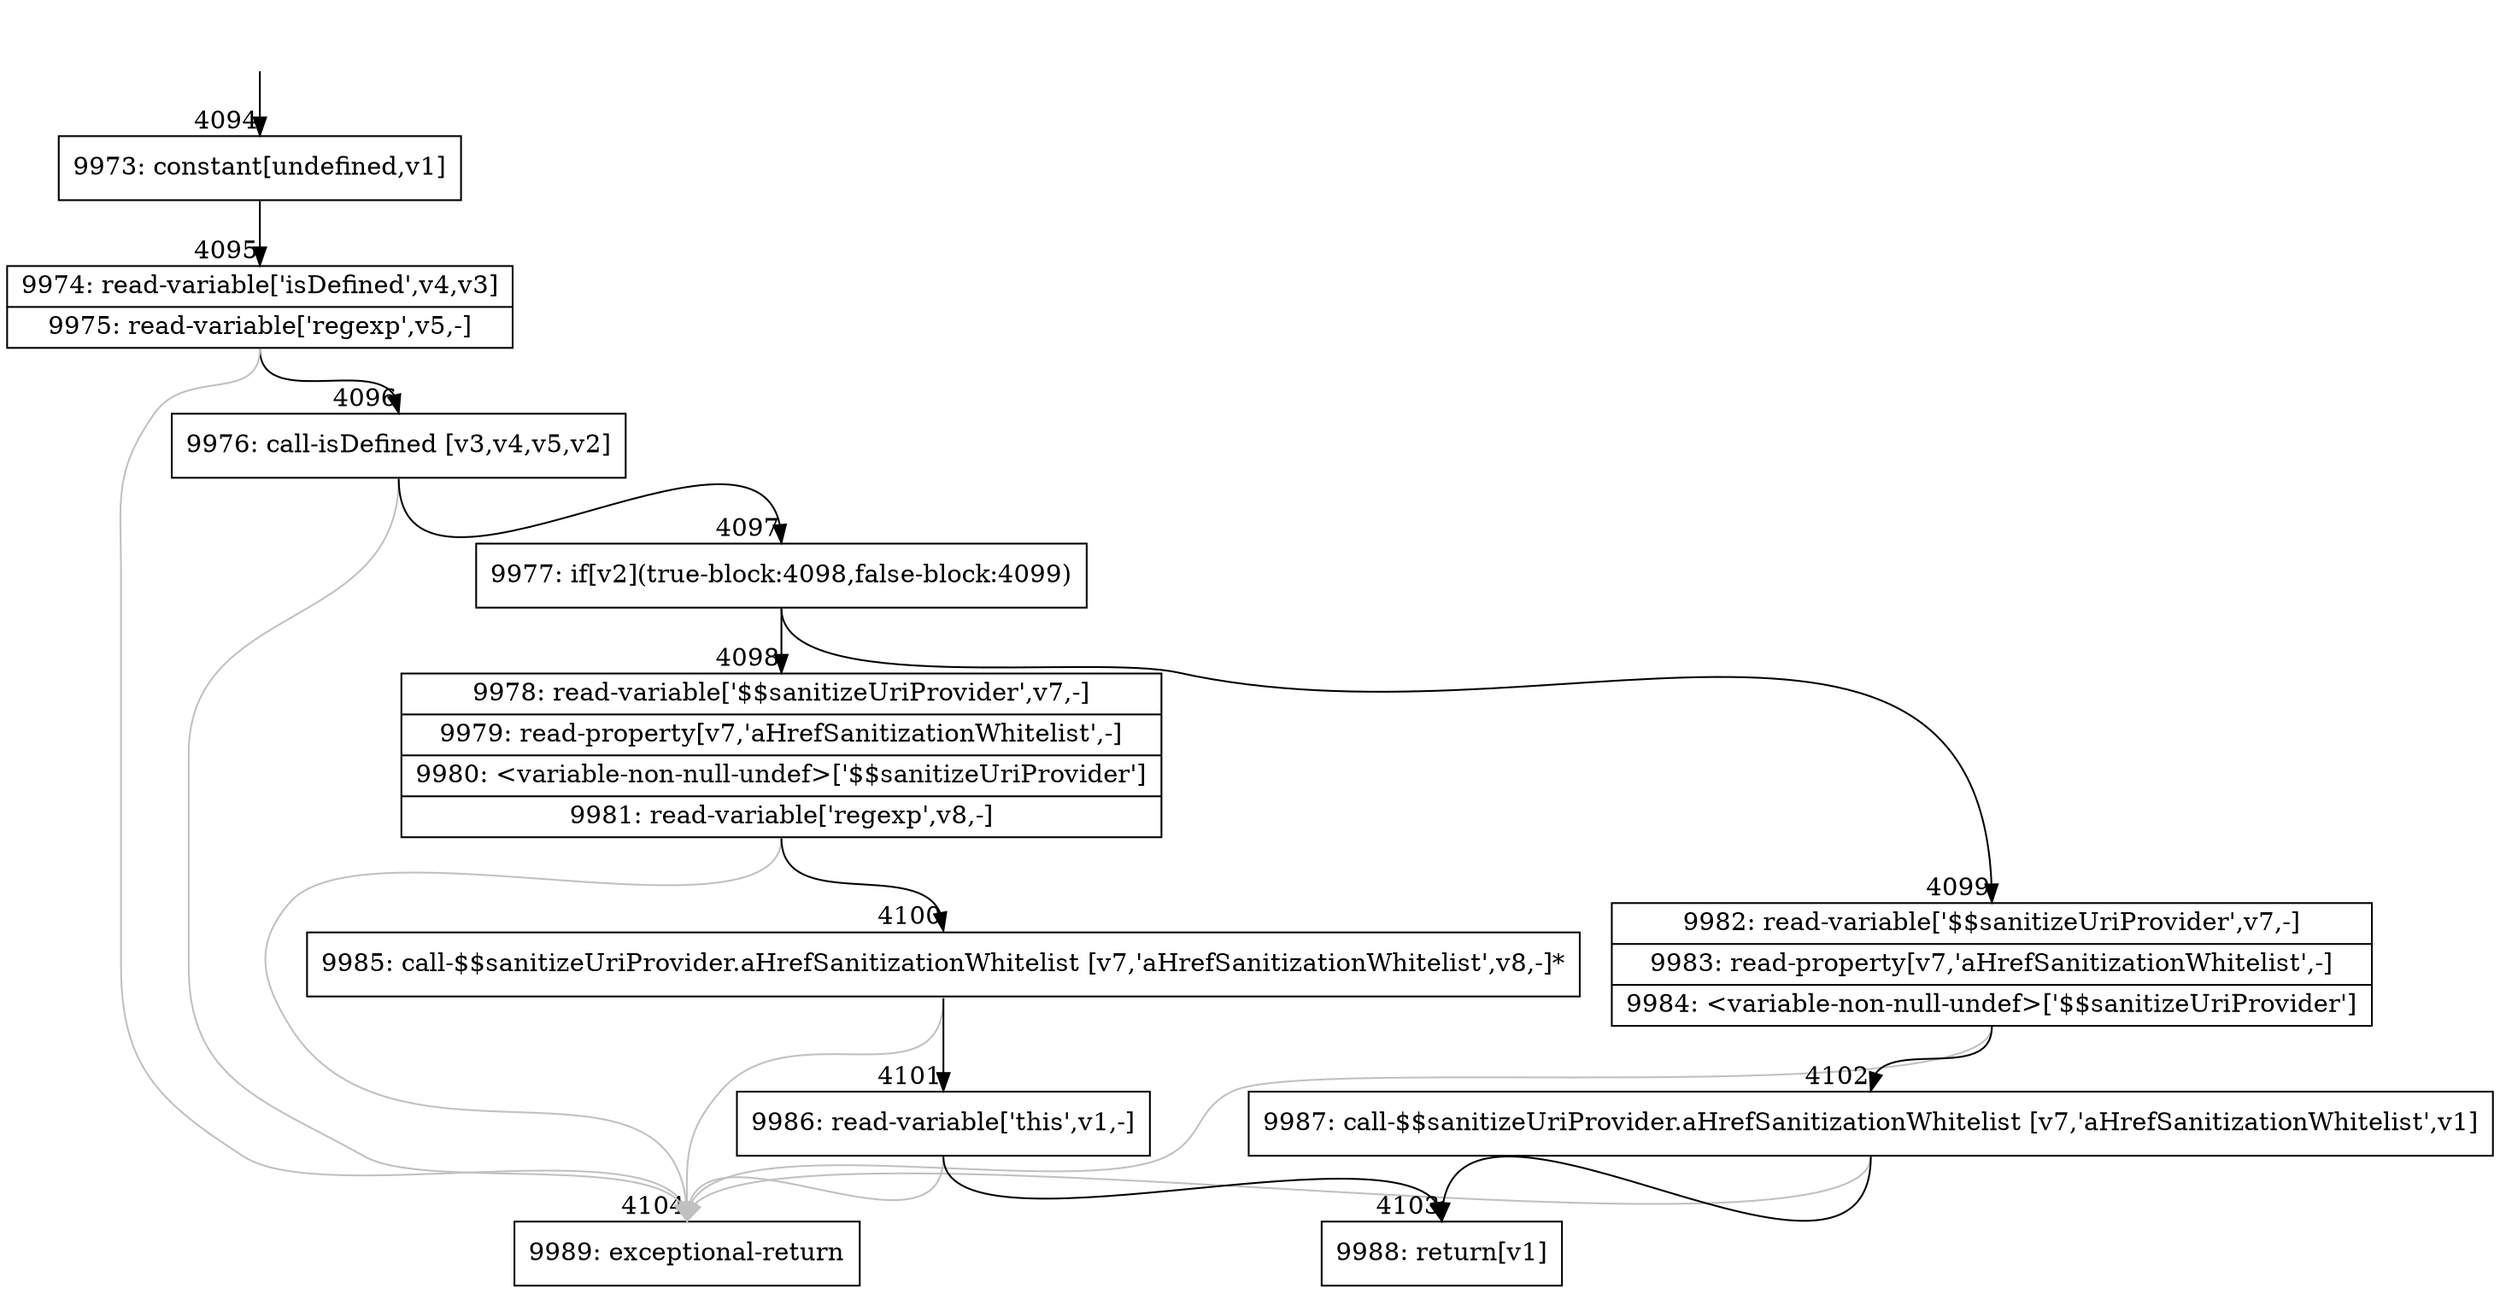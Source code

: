 digraph {
rankdir="TD"
BB_entry342[shape=none,label=""];
BB_entry342 -> BB4094 [tailport=s, headport=n, headlabel="    4094"]
BB4094 [shape=record label="{9973: constant[undefined,v1]}" ] 
BB4094 -> BB4095 [tailport=s, headport=n, headlabel="      4095"]
BB4095 [shape=record label="{9974: read-variable['isDefined',v4,v3]|9975: read-variable['regexp',v5,-]}" ] 
BB4095 -> BB4096 [tailport=s, headport=n, headlabel="      4096"]
BB4095 -> BB4104 [tailport=s, headport=n, color=gray, headlabel="      4104"]
BB4096 [shape=record label="{9976: call-isDefined [v3,v4,v5,v2]}" ] 
BB4096 -> BB4097 [tailport=s, headport=n, headlabel="      4097"]
BB4096 -> BB4104 [tailport=s, headport=n, color=gray]
BB4097 [shape=record label="{9977: if[v2](true-block:4098,false-block:4099)}" ] 
BB4097 -> BB4098 [tailport=s, headport=n, headlabel="      4098"]
BB4097 -> BB4099 [tailport=s, headport=n, headlabel="      4099"]
BB4098 [shape=record label="{9978: read-variable['$$sanitizeUriProvider',v7,-]|9979: read-property[v7,'aHrefSanitizationWhitelist',-]|9980: \<variable-non-null-undef\>['$$sanitizeUriProvider']|9981: read-variable['regexp',v8,-]}" ] 
BB4098 -> BB4100 [tailport=s, headport=n, headlabel="      4100"]
BB4098 -> BB4104 [tailport=s, headport=n, color=gray]
BB4099 [shape=record label="{9982: read-variable['$$sanitizeUriProvider',v7,-]|9983: read-property[v7,'aHrefSanitizationWhitelist',-]|9984: \<variable-non-null-undef\>['$$sanitizeUriProvider']}" ] 
BB4099 -> BB4102 [tailport=s, headport=n, headlabel="      4102"]
BB4099 -> BB4104 [tailport=s, headport=n, color=gray]
BB4100 [shape=record label="{9985: call-$$sanitizeUriProvider.aHrefSanitizationWhitelist [v7,'aHrefSanitizationWhitelist',v8,-]*}" ] 
BB4100 -> BB4101 [tailport=s, headport=n, headlabel="      4101"]
BB4100 -> BB4104 [tailport=s, headport=n, color=gray]
BB4101 [shape=record label="{9986: read-variable['this',v1,-]}" ] 
BB4101 -> BB4103 [tailport=s, headport=n, headlabel="      4103"]
BB4101 -> BB4104 [tailport=s, headport=n, color=gray]
BB4102 [shape=record label="{9987: call-$$sanitizeUriProvider.aHrefSanitizationWhitelist [v7,'aHrefSanitizationWhitelist',v1]}" ] 
BB4102 -> BB4103 [tailport=s, headport=n]
BB4102 -> BB4104 [tailport=s, headport=n, color=gray]
BB4103 [shape=record label="{9988: return[v1]}" ] 
BB4104 [shape=record label="{9989: exceptional-return}" ] 
//#$~ 7001
}
